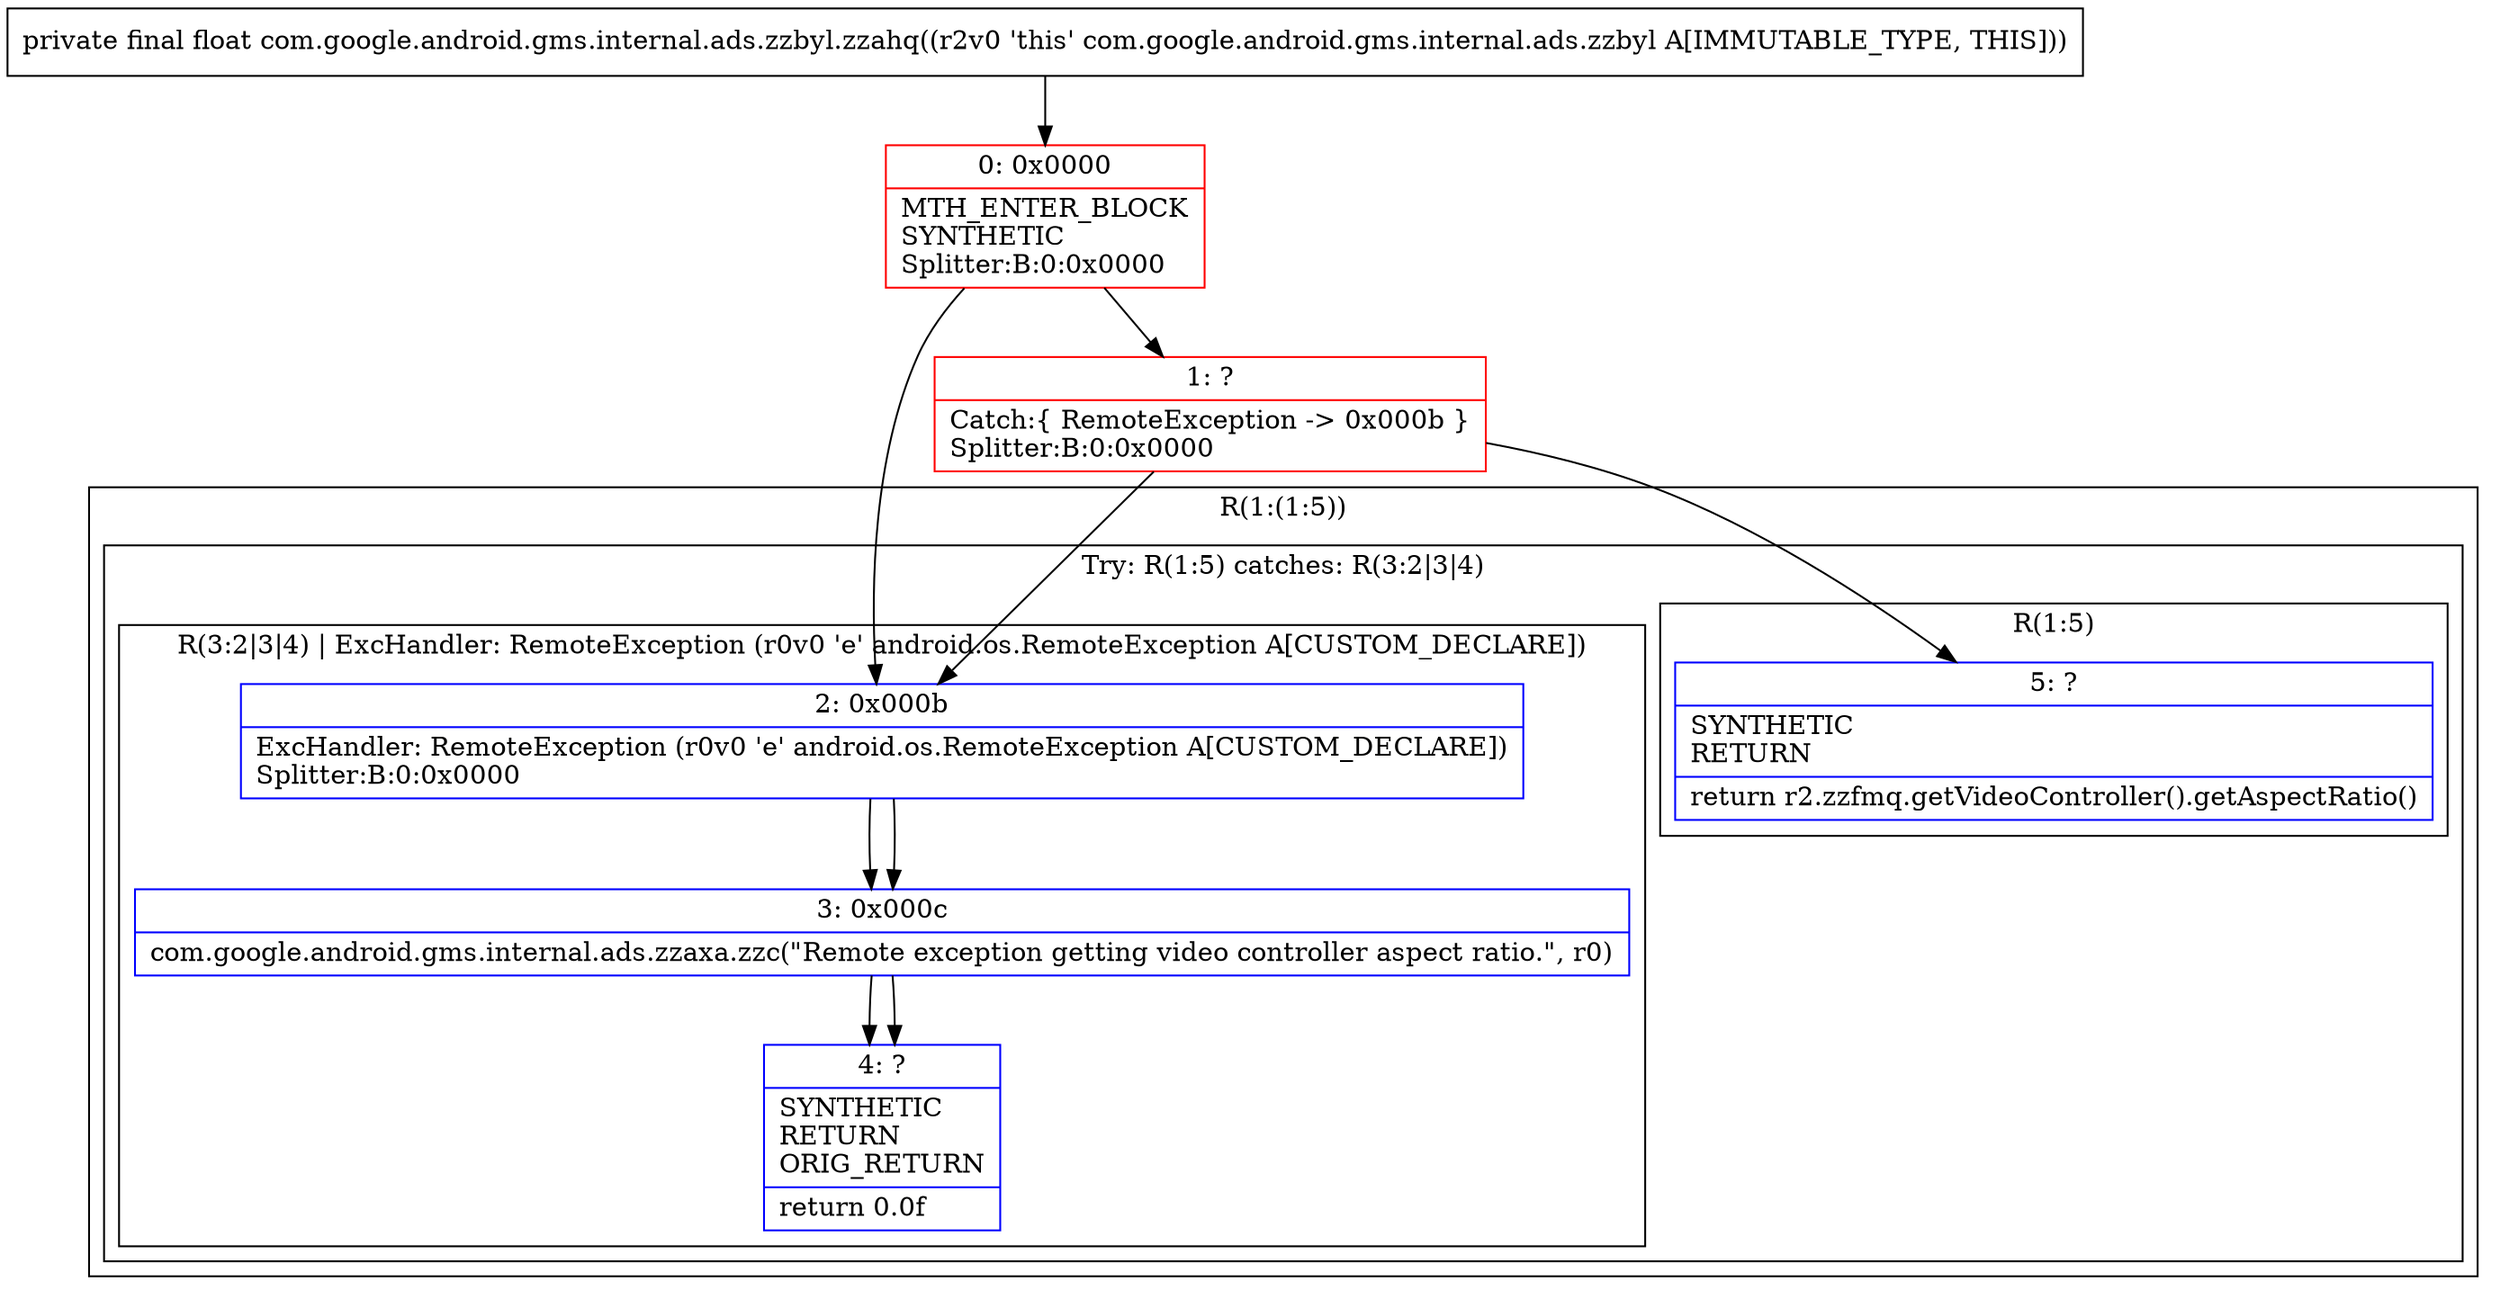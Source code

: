 digraph "CFG forcom.google.android.gms.internal.ads.zzbyl.zzahq()F" {
subgraph cluster_Region_45109489 {
label = "R(1:(1:5))";
node [shape=record,color=blue];
subgraph cluster_TryCatchRegion_162614010 {
label = "Try: R(1:5) catches: R(3:2|3|4)";
node [shape=record,color=blue];
subgraph cluster_Region_1756709315 {
label = "R(1:5)";
node [shape=record,color=blue];
Node_5 [shape=record,label="{5\:\ ?|SYNTHETIC\lRETURN\l|return r2.zzfmq.getVideoController().getAspectRatio()\l}"];
}
subgraph cluster_Region_1327906976 {
label = "R(3:2|3|4) | ExcHandler: RemoteException (r0v0 'e' android.os.RemoteException A[CUSTOM_DECLARE])\l";
node [shape=record,color=blue];
Node_2 [shape=record,label="{2\:\ 0x000b|ExcHandler: RemoteException (r0v0 'e' android.os.RemoteException A[CUSTOM_DECLARE])\lSplitter:B:0:0x0000\l}"];
Node_3 [shape=record,label="{3\:\ 0x000c|com.google.android.gms.internal.ads.zzaxa.zzc(\"Remote exception getting video controller aspect ratio.\", r0)\l}"];
Node_4 [shape=record,label="{4\:\ ?|SYNTHETIC\lRETURN\lORIG_RETURN\l|return 0.0f\l}"];
}
}
}
subgraph cluster_Region_1327906976 {
label = "R(3:2|3|4) | ExcHandler: RemoteException (r0v0 'e' android.os.RemoteException A[CUSTOM_DECLARE])\l";
node [shape=record,color=blue];
Node_2 [shape=record,label="{2\:\ 0x000b|ExcHandler: RemoteException (r0v0 'e' android.os.RemoteException A[CUSTOM_DECLARE])\lSplitter:B:0:0x0000\l}"];
Node_3 [shape=record,label="{3\:\ 0x000c|com.google.android.gms.internal.ads.zzaxa.zzc(\"Remote exception getting video controller aspect ratio.\", r0)\l}"];
Node_4 [shape=record,label="{4\:\ ?|SYNTHETIC\lRETURN\lORIG_RETURN\l|return 0.0f\l}"];
}
Node_0 [shape=record,color=red,label="{0\:\ 0x0000|MTH_ENTER_BLOCK\lSYNTHETIC\lSplitter:B:0:0x0000\l}"];
Node_1 [shape=record,color=red,label="{1\:\ ?|Catch:\{ RemoteException \-\> 0x000b \}\lSplitter:B:0:0x0000\l}"];
MethodNode[shape=record,label="{private final float com.google.android.gms.internal.ads.zzbyl.zzahq((r2v0 'this' com.google.android.gms.internal.ads.zzbyl A[IMMUTABLE_TYPE, THIS])) }"];
MethodNode -> Node_0;
Node_2 -> Node_3;
Node_3 -> Node_4;
Node_2 -> Node_3;
Node_3 -> Node_4;
Node_0 -> Node_1;
Node_0 -> Node_2;
Node_1 -> Node_2;
Node_1 -> Node_5;
}

